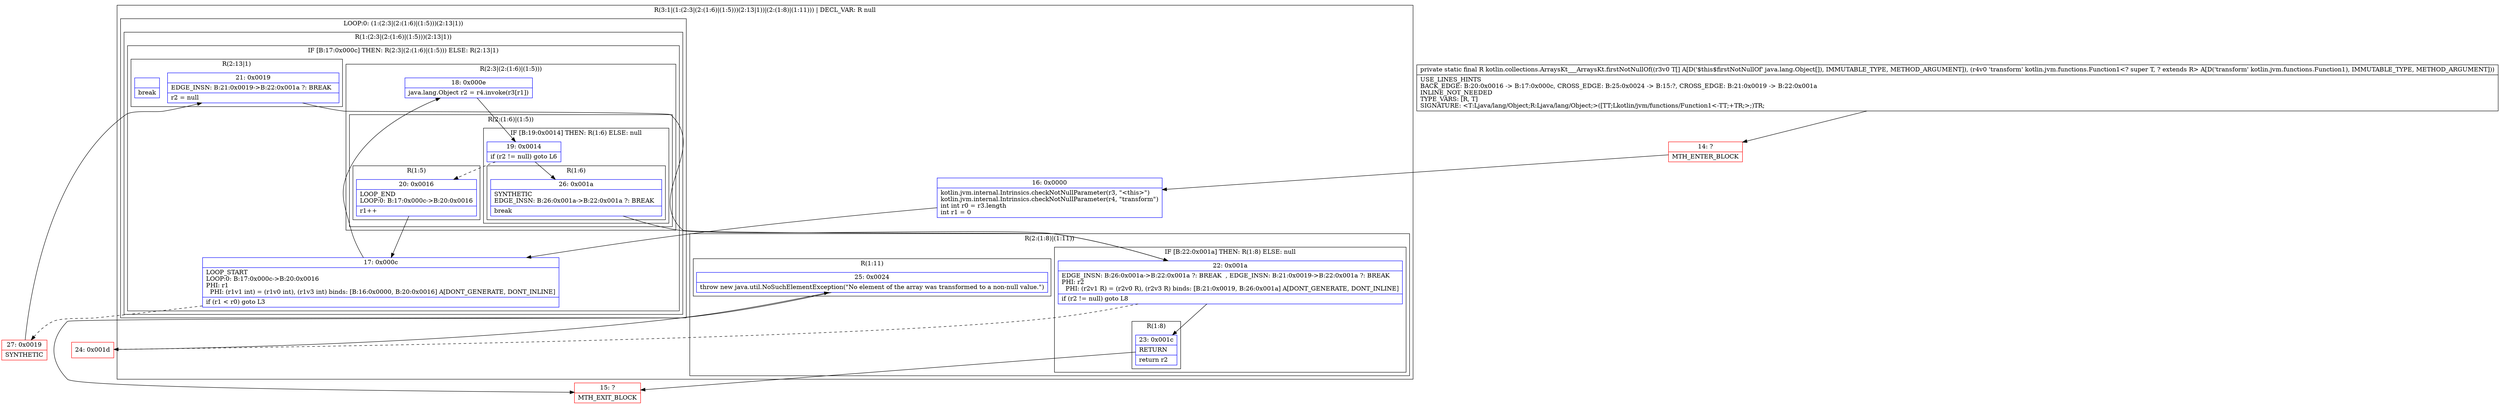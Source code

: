digraph "CFG forkotlin.collections.ArraysKt___ArraysKt.firstNotNullOf([Ljava\/lang\/Object;Lkotlin\/jvm\/functions\/Function1;)Ljava\/lang\/Object;" {
subgraph cluster_Region_1276358957 {
label = "R(3:1|(1:(2:3|(2:(1:6)|(1:5)))(2:13|1))|(2:(1:8)|(1:11))) | DECL_VAR: R null\l";
node [shape=record,color=blue];
Node_16 [shape=record,label="{16\:\ 0x0000|kotlin.jvm.internal.Intrinsics.checkNotNullParameter(r3, \"\<this\>\")\lkotlin.jvm.internal.Intrinsics.checkNotNullParameter(r4, \"transform\")\lint int r0 = r3.length\lint r1 = 0\l}"];
subgraph cluster_LoopRegion_1069984529 {
label = "LOOP:0: (1:(2:3|(2:(1:6)|(1:5)))(2:13|1))";
node [shape=record,color=blue];
subgraph cluster_Region_1762362030 {
label = "R(1:(2:3|(2:(1:6)|(1:5)))(2:13|1))";
node [shape=record,color=blue];
subgraph cluster_IfRegion_1738413428 {
label = "IF [B:17:0x000c] THEN: R(2:3|(2:(1:6)|(1:5))) ELSE: R(2:13|1)";
node [shape=record,color=blue];
Node_17 [shape=record,label="{17\:\ 0x000c|LOOP_START\lLOOP:0: B:17:0x000c\-\>B:20:0x0016\lPHI: r1 \l  PHI: (r1v1 int) = (r1v0 int), (r1v3 int) binds: [B:16:0x0000, B:20:0x0016] A[DONT_GENERATE, DONT_INLINE]\l|if (r1 \< r0) goto L3\l}"];
subgraph cluster_Region_133212240 {
label = "R(2:3|(2:(1:6)|(1:5)))";
node [shape=record,color=blue];
Node_18 [shape=record,label="{18\:\ 0x000e|java.lang.Object r2 = r4.invoke(r3[r1])\l}"];
subgraph cluster_Region_1718480199 {
label = "R(2:(1:6)|(1:5))";
node [shape=record,color=blue];
subgraph cluster_IfRegion_2099177323 {
label = "IF [B:19:0x0014] THEN: R(1:6) ELSE: null";
node [shape=record,color=blue];
Node_19 [shape=record,label="{19\:\ 0x0014|if (r2 != null) goto L6\l}"];
subgraph cluster_Region_1997166074 {
label = "R(1:6)";
node [shape=record,color=blue];
Node_26 [shape=record,label="{26\:\ 0x001a|SYNTHETIC\lEDGE_INSN: B:26:0x001a\-\>B:22:0x001a ?: BREAK  \l|break\l}"];
}
}
subgraph cluster_Region_640539628 {
label = "R(1:5)";
node [shape=record,color=blue];
Node_20 [shape=record,label="{20\:\ 0x0016|LOOP_END\lLOOP:0: B:17:0x000c\-\>B:20:0x0016\l|r1++\l}"];
}
}
}
subgraph cluster_Region_1446767450 {
label = "R(2:13|1)";
node [shape=record,color=blue];
Node_21 [shape=record,label="{21\:\ 0x0019|EDGE_INSN: B:21:0x0019\-\>B:22:0x001a ?: BREAK  \l|r2 = null\l}"];
Node_InsnContainer_1117890375 [shape=record,label="{|break\l}"];
}
}
}
}
subgraph cluster_Region_1261403521 {
label = "R(2:(1:8)|(1:11))";
node [shape=record,color=blue];
subgraph cluster_IfRegion_1098972720 {
label = "IF [B:22:0x001a] THEN: R(1:8) ELSE: null";
node [shape=record,color=blue];
Node_22 [shape=record,label="{22\:\ 0x001a|EDGE_INSN: B:26:0x001a\-\>B:22:0x001a ?: BREAK  , EDGE_INSN: B:21:0x0019\-\>B:22:0x001a ?: BREAK  \lPHI: r2 \l  PHI: (r2v1 R) = (r2v0 R), (r2v3 R) binds: [B:21:0x0019, B:26:0x001a] A[DONT_GENERATE, DONT_INLINE]\l|if (r2 != null) goto L8\l}"];
subgraph cluster_Region_1686165119 {
label = "R(1:8)";
node [shape=record,color=blue];
Node_23 [shape=record,label="{23\:\ 0x001c|RETURN\l|return r2\l}"];
}
}
subgraph cluster_Region_726978103 {
label = "R(1:11)";
node [shape=record,color=blue];
Node_25 [shape=record,label="{25\:\ 0x0024|throw new java.util.NoSuchElementException(\"No element of the array was transformed to a non\-null value.\")\l}"];
}
}
}
Node_14 [shape=record,color=red,label="{14\:\ ?|MTH_ENTER_BLOCK\l}"];
Node_15 [shape=record,color=red,label="{15\:\ ?|MTH_EXIT_BLOCK\l}"];
Node_24 [shape=record,color=red,label="{24\:\ 0x001d}"];
Node_27 [shape=record,color=red,label="{27\:\ 0x0019|SYNTHETIC\l}"];
MethodNode[shape=record,label="{private static final R kotlin.collections.ArraysKt___ArraysKt.firstNotNullOf((r3v0 T[] A[D('$this$firstNotNullOf' java.lang.Object[]), IMMUTABLE_TYPE, METHOD_ARGUMENT]), (r4v0 'transform' kotlin.jvm.functions.Function1\<? super T, ? extends R\> A[D('transform' kotlin.jvm.functions.Function1), IMMUTABLE_TYPE, METHOD_ARGUMENT]))  | USE_LINES_HINTS\lBACK_EDGE: B:20:0x0016 \-\> B:17:0x000c, CROSS_EDGE: B:25:0x0024 \-\> B:15:?, CROSS_EDGE: B:21:0x0019 \-\> B:22:0x001a\lINLINE_NOT_NEEDED\lTYPE_VARS: [R, T]\lSIGNATURE: \<T:Ljava\/lang\/Object;R:Ljava\/lang\/Object;\>([TT;Lkotlin\/jvm\/functions\/Function1\<\-TT;+TR;\>;)TR;\l}"];
MethodNode -> Node_14;Node_16 -> Node_17;
Node_17 -> Node_18;
Node_17 -> Node_27[style=dashed];
Node_18 -> Node_19;
Node_19 -> Node_20[style=dashed];
Node_19 -> Node_26;
Node_26 -> Node_22;
Node_20 -> Node_17;
Node_21 -> Node_22;
Node_22 -> Node_23;
Node_22 -> Node_24[style=dashed];
Node_23 -> Node_15;
Node_25 -> Node_15;
Node_14 -> Node_16;
Node_24 -> Node_25;
Node_27 -> Node_21;
}

